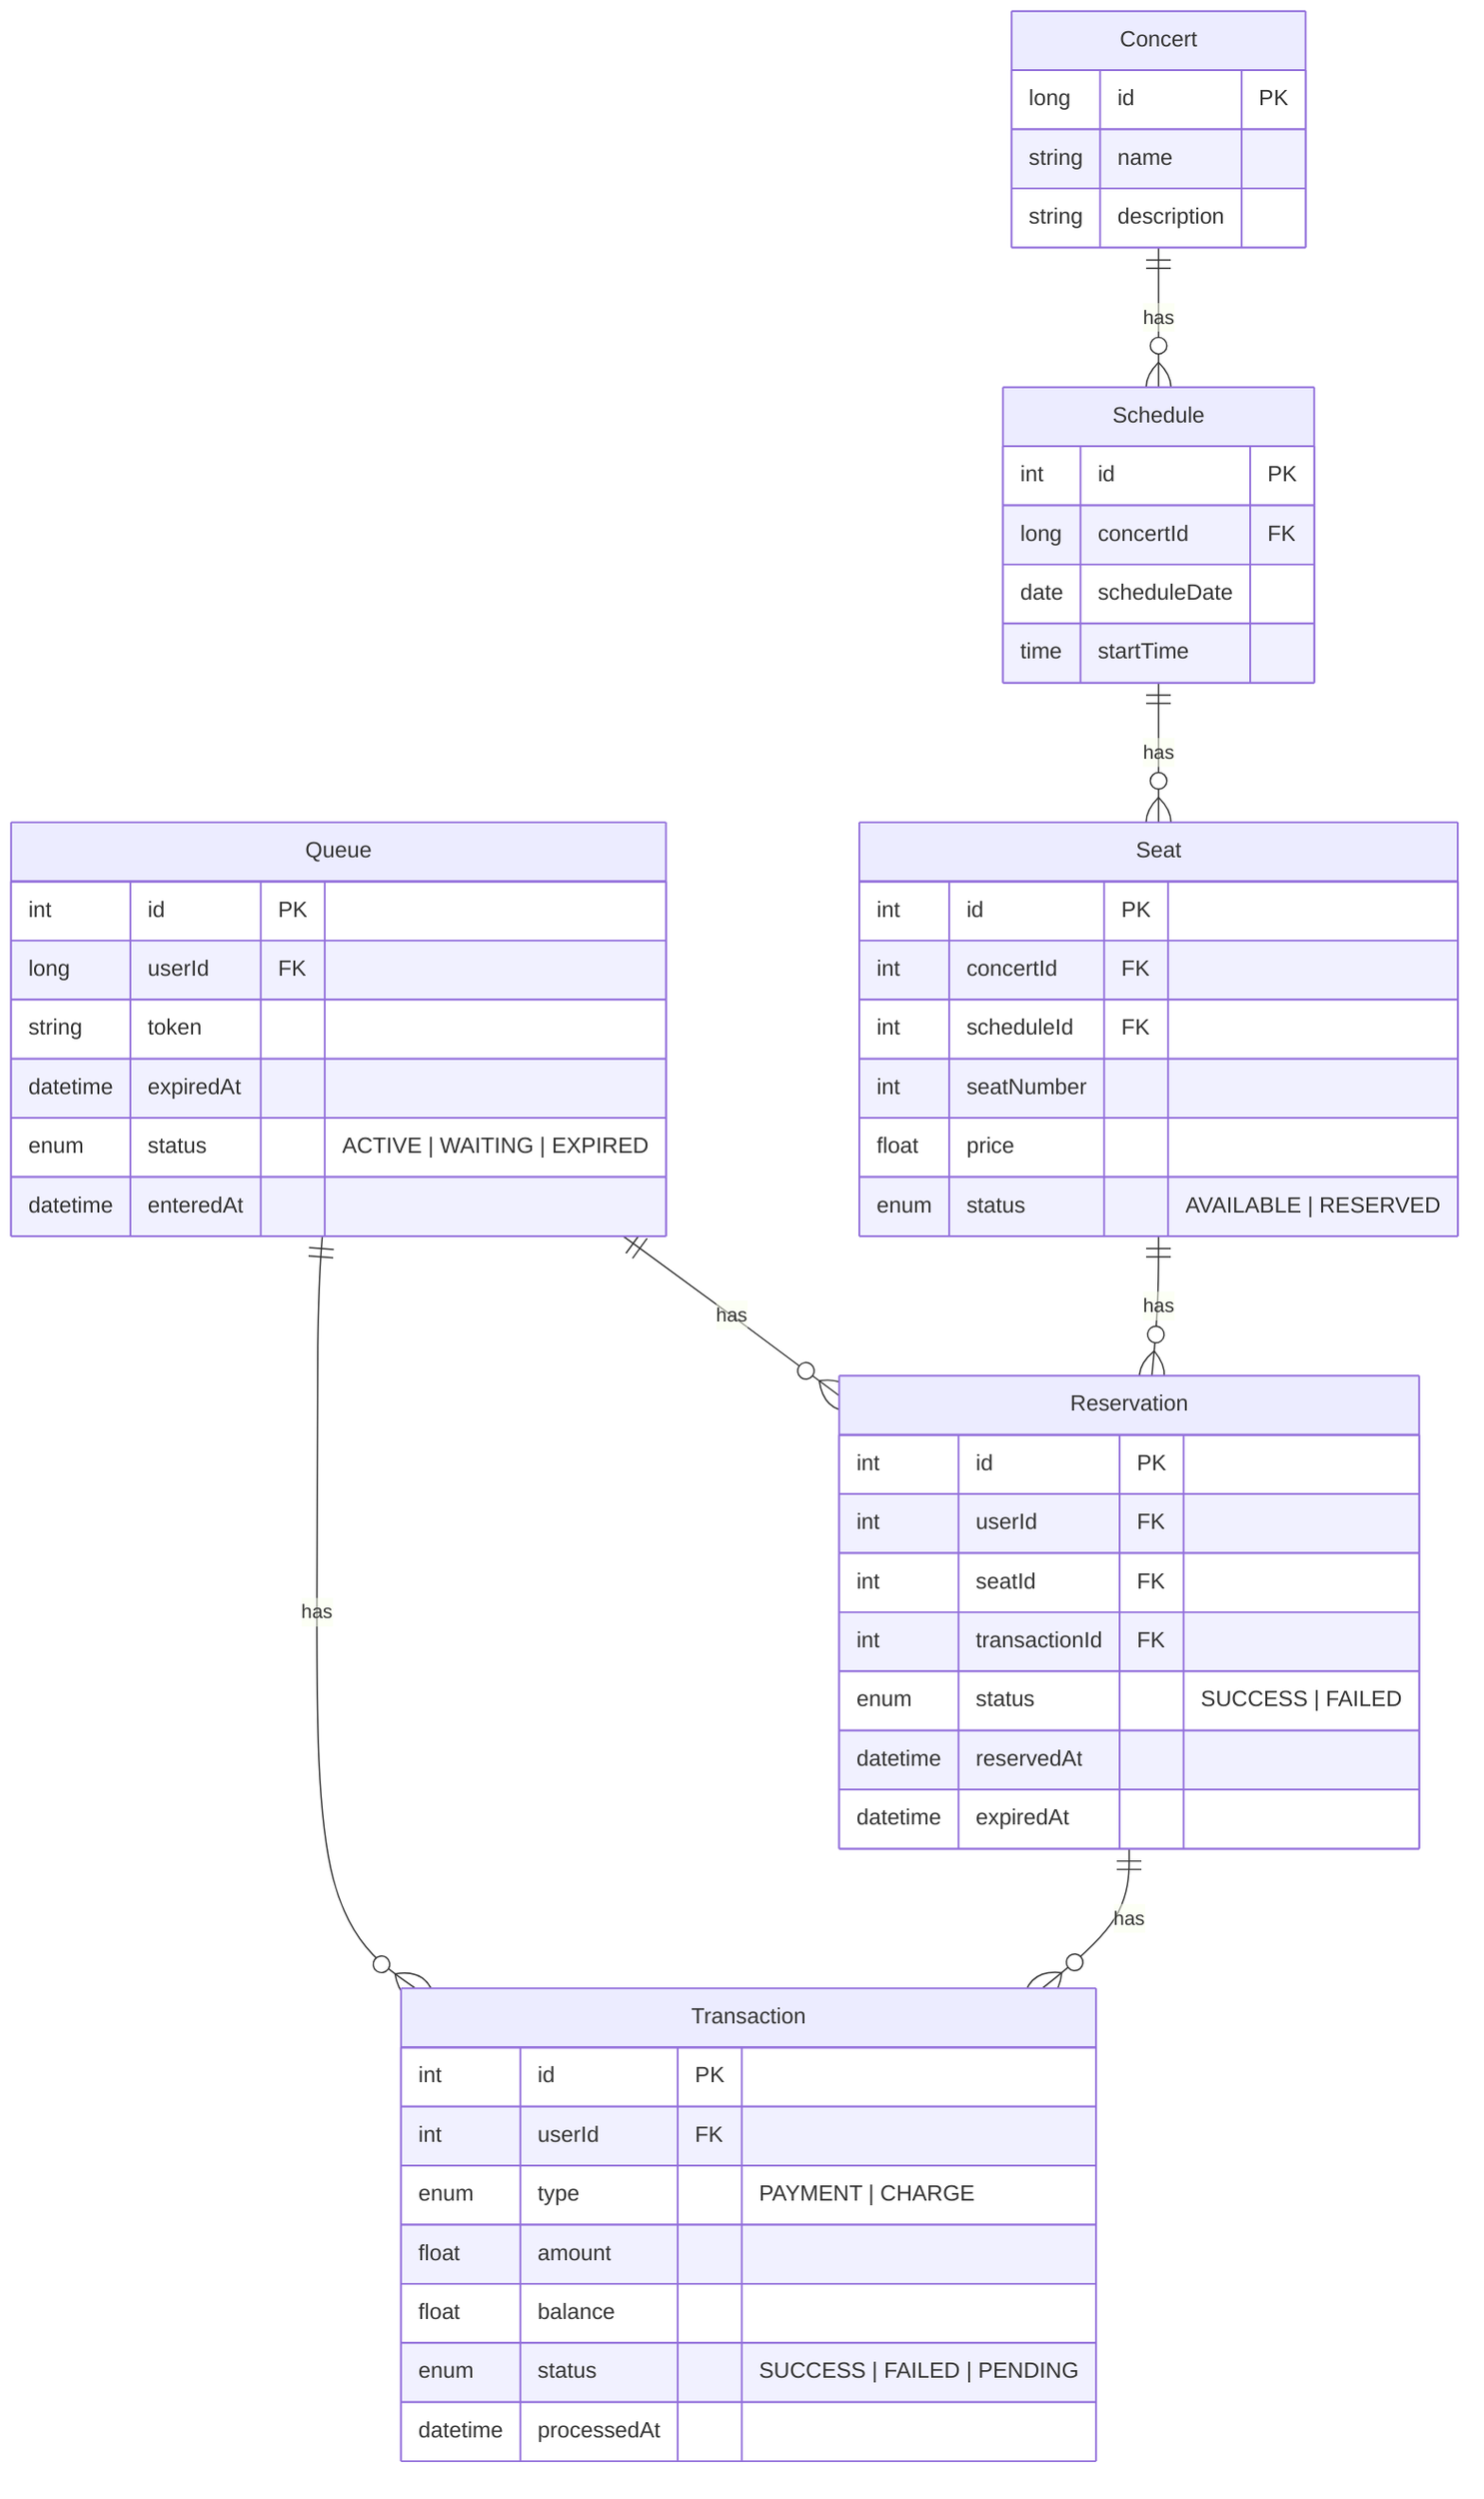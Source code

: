 erDiagram
    Queue ||--o{ Reservation : has
    Queue ||--o{ Transaction : has

    Queue {
        int id PK
        long userId FK
        string token
        datetime expiredAt
        enum status "ACTIVE | WAITING | EXPIRED"
        datetime enteredAt
    }

    Concert ||--o{ Schedule : has
    Concert {
        long id PK
        string name
        string description
    }

    Schedule ||--o{ Seat : has
    Schedule {
        int id PK
        long concertId FK
        date scheduleDate
        time startTime
    }

    Seat ||--o{ Reservation : has
    Seat {
        int id PK
        int concertId FK
        int scheduleId FK
        int seatNumber
        float price
        enum status "AVAILABLE | RESERVED"
    }

    Reservation ||--o{ Transaction : has
    Reservation {
        int id PK
        int userId FK
        int seatId FK
        int transactionId FK
        enum status "SUCCESS | FAILED"
        datetime reservedAt
        datetime expiredAt
    }

    Transaction {
        int id PK
        int userId FK
        enum type "PAYMENT | CHARGE"
        float amount
        float balance
        enum status "SUCCESS | FAILED | PENDING"
        datetime processedAt
    }